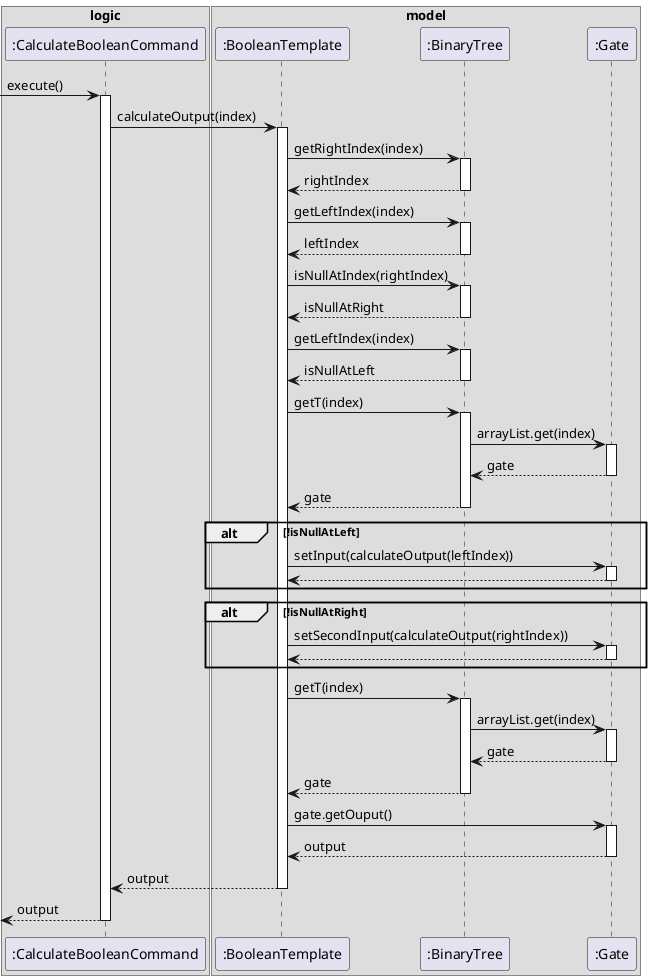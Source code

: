 @startuml

box logic
participant ":CalculateBooleanCommand" as Calc
end box

box model
participant ":BooleanTemplate" as Bool
participant ":BinaryTree" as BT
participant ":Gate" as Gate
end box

[-> Calc : execute()
activate Calc

Calc -> Bool : calculateOutput(index)
activate Bool

Bool -> BT : getRightIndex(index)
activate BT

BT --> Bool : rightIndex
deactivate BT

Bool -> BT : getLeftIndex(index)
activate BT

BT --> Bool : leftIndex
deactivate BT

Bool -> BT : isNullAtIndex(rightIndex)
activate BT

BT --> Bool : isNullAtRight
deactivate BT

Bool -> BT : getLeftIndex(index)
activate BT

BT --> Bool : isNullAtLeft
deactivate BT

Bool -> BT: getT(index)
activate BT

BT -> Gate : arrayList.get(index)
activate Gate

Gate --> BT : gate
deactivate Gate

BT --> Bool: gate
deactivate BT

alt !isNullAtLeft

Bool -> Gate: setInput(calculateOutput(leftIndex))
activate Gate

Gate --> Bool
deactivate Gate

end

alt !isNullAtRight

Bool -> Gate : setSecondInput(calculateOutput(rightIndex))
activate Gate

Gate --> Bool
deactivate Gate

end

deactivate Gate
deactivate Gate

Bool -> BT: getT(index)
activate BT

BT -> Gate: arrayList.get(index)
activate Gate

Gate --> BT : gate
deactivate Gate

BT --> Bool : gate
deactivate BT

Bool -> Gate : gate.getOuput()
activate Gate

Gate --> Bool: output
deactivate Gate

Bool --> Calc: output
deactivate Bool

[<-- Calc: output
deactivate Calc
@enduml